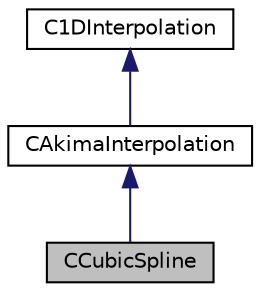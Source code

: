 digraph "CCubicSpline"
{
 // LATEX_PDF_SIZE
  edge [fontname="Helvetica",fontsize="10",labelfontname="Helvetica",labelfontsize="10"];
  node [fontname="Helvetica",fontsize="10",shape=record];
  Node1 [label="CCubicSpline",height=0.2,width=0.4,color="black", fillcolor="grey75", style="filled", fontcolor="black",tooltip="Cubic spline interpolation."];
  Node2 -> Node1 [dir="back",color="midnightblue",fontsize="10",style="solid",fontname="Helvetica"];
  Node2 [label="CAkimaInterpolation",height=0.2,width=0.4,color="black", fillcolor="white", style="filled",URL="$classCAkimaInterpolation.html",tooltip="Akima 1D interpolation."];
  Node3 -> Node2 [dir="back",color="midnightblue",fontsize="10",style="solid",fontname="Helvetica"];
  Node3 [label="C1DInterpolation",height=0.2,width=0.4,color="black", fillcolor="white", style="filled",URL="$classC1DInterpolation.html",tooltip="Base class for 1D interpolation."];
}
